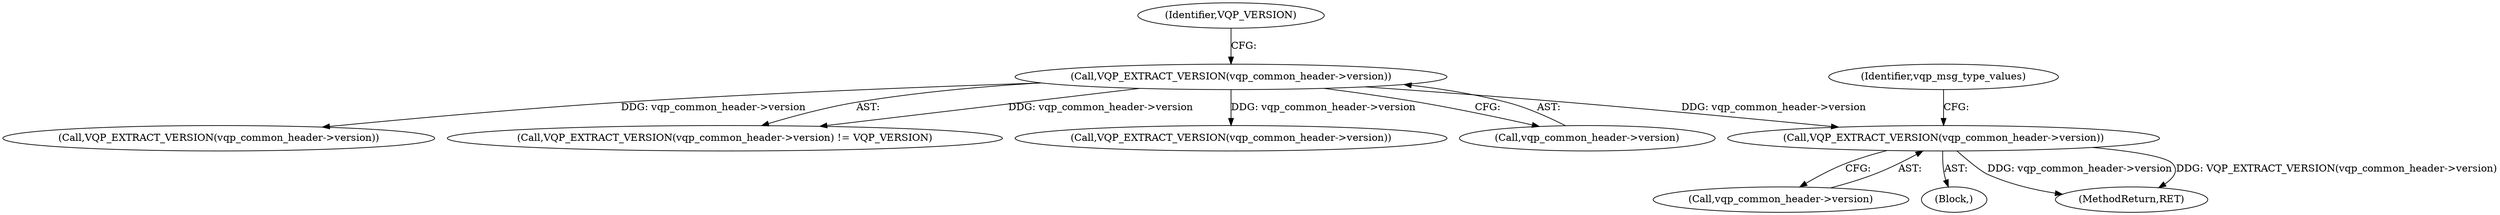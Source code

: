 digraph "0_tcpdump_3b36ec4e713dea9266db11975066c425aa669b6c@pointer" {
"1000171" [label="(Call,VQP_EXTRACT_VERSION(vqp_common_header->version))"];
"1000142" [label="(Call,VQP_EXTRACT_VERSION(vqp_common_header->version))"];
"1000172" [label="(Call,vqp_common_header->version)"];
"1000170" [label="(Block,)"];
"1000393" [label="(MethodReturn,RET)"];
"1000146" [label="(Identifier,VQP_VERSION)"];
"1000153" [label="(Call,VQP_EXTRACT_VERSION(vqp_common_header->version))"];
"1000171" [label="(Call,VQP_EXTRACT_VERSION(vqp_common_header->version))"];
"1000141" [label="(Call,VQP_EXTRACT_VERSION(vqp_common_header->version) != VQP_VERSION)"];
"1000206" [label="(Call,VQP_EXTRACT_VERSION(vqp_common_header->version))"];
"1000142" [label="(Call,VQP_EXTRACT_VERSION(vqp_common_header->version))"];
"1000177" [label="(Identifier,vqp_msg_type_values)"];
"1000143" [label="(Call,vqp_common_header->version)"];
"1000171" -> "1000170"  [label="AST: "];
"1000171" -> "1000172"  [label="CFG: "];
"1000172" -> "1000171"  [label="AST: "];
"1000177" -> "1000171"  [label="CFG: "];
"1000171" -> "1000393"  [label="DDG: vqp_common_header->version"];
"1000171" -> "1000393"  [label="DDG: VQP_EXTRACT_VERSION(vqp_common_header->version)"];
"1000142" -> "1000171"  [label="DDG: vqp_common_header->version"];
"1000142" -> "1000141"  [label="AST: "];
"1000142" -> "1000143"  [label="CFG: "];
"1000143" -> "1000142"  [label="AST: "];
"1000146" -> "1000142"  [label="CFG: "];
"1000142" -> "1000141"  [label="DDG: vqp_common_header->version"];
"1000142" -> "1000153"  [label="DDG: vqp_common_header->version"];
"1000142" -> "1000206"  [label="DDG: vqp_common_header->version"];
}

